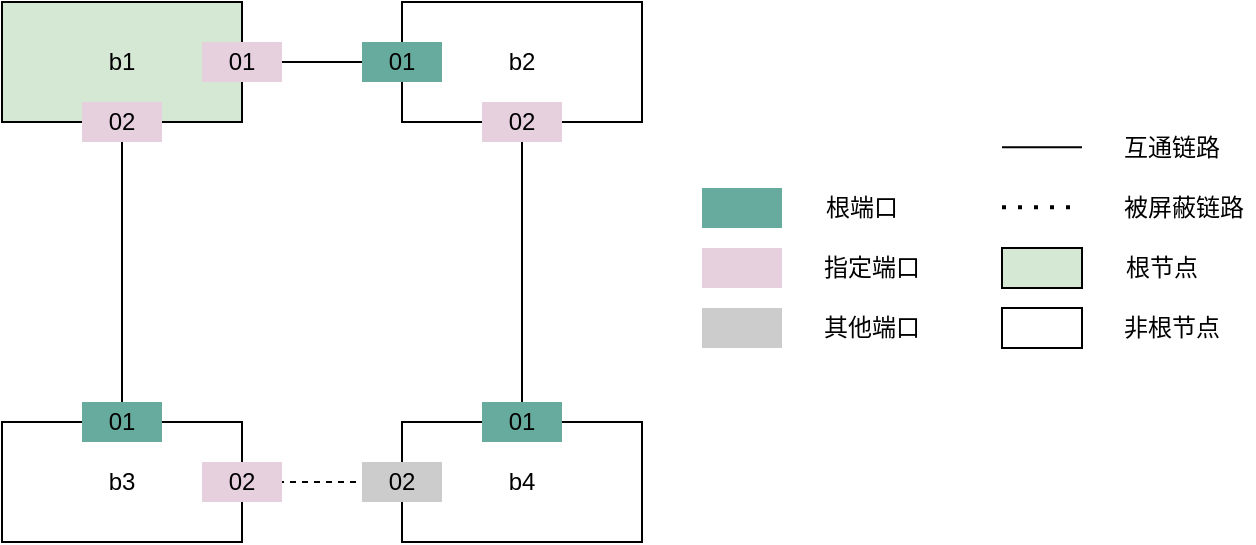 <mxfile version="14.5.1" type="device" pages="6"><diagram id="OHw_3DMlAMJoSa1vEaOi" name="four-res"><mxGraphModel dx="1009" dy="540" grid="1" gridSize="10" guides="1" tooltips="1" connect="1" arrows="1" fold="1" page="1" pageScale="1" pageWidth="1169" pageHeight="827" math="0" shadow="0"><root><mxCell id="0"/><mxCell id="1" parent="0"/><mxCell id="W7Czzk9relkv1KyYqBKg-1" value="b1" style="rounded=0;whiteSpace=wrap;html=1;fillColor=#D5E8D4;" parent="1" vertex="1"><mxGeometry x="330" y="240" width="120" height="60" as="geometry"/></mxCell><mxCell id="W7Czzk9relkv1KyYqBKg-2" value="b2" style="rounded=0;whiteSpace=wrap;html=1;" parent="1" vertex="1"><mxGeometry x="530" y="240" width="120" height="60" as="geometry"/></mxCell><mxCell id="W7Czzk9relkv1KyYqBKg-3" value="b3" style="rounded=0;whiteSpace=wrap;html=1;" parent="1" vertex="1"><mxGeometry x="330" y="450" width="120" height="60" as="geometry"/></mxCell><mxCell id="W7Czzk9relkv1KyYqBKg-4" value="b4" style="rounded=0;whiteSpace=wrap;html=1;" parent="1" vertex="1"><mxGeometry x="530" y="450" width="120" height="60" as="geometry"/></mxCell><mxCell id="W7Czzk9relkv1KyYqBKg-5" value="" style="endArrow=none;html=1;exitX=1;exitY=0.5;exitDx=0;exitDy=0;entryX=0;entryY=0.5;entryDx=0;entryDy=0;" parent="1" source="W7Czzk9relkv1KyYqBKg-1" target="W7Czzk9relkv1KyYqBKg-2" edge="1"><mxGeometry width="50" height="50" relative="1" as="geometry"><mxPoint x="670" y="360" as="sourcePoint"/><mxPoint x="720" y="310" as="targetPoint"/></mxGeometry></mxCell><mxCell id="W7Czzk9relkv1KyYqBKg-6" value="" style="endArrow=none;html=1;exitX=1;exitY=0.5;exitDx=0;exitDy=0;entryX=0;entryY=0.5;entryDx=0;entryDy=0;dashed=1;" parent="1" source="W7Czzk9relkv1KyYqBKg-3" target="W7Czzk9relkv1KyYqBKg-4" edge="1"><mxGeometry width="50" height="50" relative="1" as="geometry"><mxPoint x="460.0" y="390" as="sourcePoint"/><mxPoint x="540.0" y="390" as="targetPoint"/></mxGeometry></mxCell><mxCell id="W7Czzk9relkv1KyYqBKg-7" value="" style="endArrow=none;html=1;exitX=0.5;exitY=0;exitDx=0;exitDy=0;entryX=0.5;entryY=1;entryDx=0;entryDy=0;" parent="1" source="W7Czzk9relkv1KyYqBKg-4" target="W7Czzk9relkv1KyYqBKg-2" edge="1"><mxGeometry width="50" height="50" relative="1" as="geometry"><mxPoint x="470.0" y="290" as="sourcePoint"/><mxPoint x="550.0" y="290" as="targetPoint"/></mxGeometry></mxCell><mxCell id="W7Czzk9relkv1KyYqBKg-8" value="" style="endArrow=none;html=1;exitX=0.5;exitY=0;exitDx=0;exitDy=0;entryX=0.5;entryY=1;entryDx=0;entryDy=0;" parent="1" source="W7Czzk9relkv1KyYqBKg-3" target="W7Czzk9relkv1KyYqBKg-1" edge="1"><mxGeometry width="50" height="50" relative="1" as="geometry"><mxPoint x="600.0" y="350" as="sourcePoint"/><mxPoint x="600.0" y="310" as="targetPoint"/></mxGeometry></mxCell><mxCell id="mYZUBdIctGb5vTQaZl48-1" value="" style="text;html=1;strokeColor=none;fillColor=#E6D0DE;align=center;verticalAlign=middle;whiteSpace=wrap;rounded=0;" parent="1" vertex="1"><mxGeometry x="680" y="363" width="40" height="20" as="geometry"/></mxCell><mxCell id="mYZUBdIctGb5vTQaZl48-2" value="指定端口" style="text;html=1;strokeColor=none;fillColor=none;align=center;verticalAlign=middle;whiteSpace=wrap;rounded=0;" parent="1" vertex="1"><mxGeometry x="740" y="363" width="50" height="20" as="geometry"/></mxCell><mxCell id="mYZUBdIctGb5vTQaZl48-3" value="" style="text;html=1;strokeColor=none;fillColor=#CCCCCC;align=center;verticalAlign=middle;whiteSpace=wrap;rounded=0;" parent="1" vertex="1"><mxGeometry x="680" y="393" width="40" height="20" as="geometry"/></mxCell><mxCell id="mYZUBdIctGb5vTQaZl48-4" value="其他端口" style="text;html=1;strokeColor=none;fillColor=none;align=center;verticalAlign=middle;whiteSpace=wrap;rounded=0;" parent="1" vertex="1"><mxGeometry x="740" y="393" width="50" height="20" as="geometry"/></mxCell><mxCell id="mYZUBdIctGb5vTQaZl48-5" value="" style="rounded=0;whiteSpace=wrap;html=1;fillColor=#D5E8D4;" parent="1" vertex="1"><mxGeometry x="830" y="363" width="40" height="20" as="geometry"/></mxCell><mxCell id="mYZUBdIctGb5vTQaZl48-6" value="根节点&amp;nbsp; &amp;nbsp;" style="text;html=1;strokeColor=none;fillColor=none;align=center;verticalAlign=middle;whiteSpace=wrap;rounded=0;" parent="1" vertex="1"><mxGeometry x="890" y="363" width="50" height="20" as="geometry"/></mxCell><mxCell id="mYZUBdIctGb5vTQaZl48-7" value="" style="rounded=0;whiteSpace=wrap;html=1;" parent="1" vertex="1"><mxGeometry x="830" y="393" width="40" height="20" as="geometry"/></mxCell><mxCell id="mYZUBdIctGb5vTQaZl48-8" value="非根节点" style="text;html=1;strokeColor=none;fillColor=none;align=center;verticalAlign=middle;whiteSpace=wrap;rounded=0;" parent="1" vertex="1"><mxGeometry x="890" y="393" width="50" height="20" as="geometry"/></mxCell><mxCell id="mYZUBdIctGb5vTQaZl48-9" value="" style="text;html=1;strokeColor=none;fillColor=#67AB9F;align=center;verticalAlign=middle;whiteSpace=wrap;rounded=0;" parent="1" vertex="1"><mxGeometry x="680" y="333" width="40" height="20" as="geometry"/></mxCell><mxCell id="mYZUBdIctGb5vTQaZl48-10" value="根端口&amp;nbsp; &amp;nbsp;" style="text;html=1;strokeColor=none;fillColor=none;align=center;verticalAlign=middle;whiteSpace=wrap;rounded=0;" parent="1" vertex="1"><mxGeometry x="740" y="333" width="50" height="20" as="geometry"/></mxCell><mxCell id="mYZUBdIctGb5vTQaZl48-11" value="" style="endArrow=none;html=1;" parent="1" edge="1"><mxGeometry width="50" height="50" relative="1" as="geometry"><mxPoint x="830" y="312.66" as="sourcePoint"/><mxPoint x="870" y="312.66" as="targetPoint"/></mxGeometry></mxCell><mxCell id="mYZUBdIctGb5vTQaZl48-12" value="" style="endArrow=none;dashed=1;html=1;dashPattern=1 3;strokeWidth=2;" parent="1" edge="1"><mxGeometry width="50" height="50" relative="1" as="geometry"><mxPoint x="830" y="342.66" as="sourcePoint"/><mxPoint x="870" y="342.66" as="targetPoint"/></mxGeometry></mxCell><mxCell id="mYZUBdIctGb5vTQaZl48-13" value="被屏蔽链路" style="text;html=1;strokeColor=none;fillColor=none;align=center;verticalAlign=middle;whiteSpace=wrap;rounded=0;" parent="1" vertex="1"><mxGeometry x="886" y="333" width="70" height="20" as="geometry"/></mxCell><mxCell id="mYZUBdIctGb5vTQaZl48-14" value="互通链路" style="text;html=1;strokeColor=none;fillColor=none;align=center;verticalAlign=middle;whiteSpace=wrap;rounded=0;" parent="1" vertex="1"><mxGeometry x="890" y="303" width="50" height="20" as="geometry"/></mxCell><mxCell id="mYZUBdIctGb5vTQaZl48-15" value="01" style="text;html=1;strokeColor=none;fillColor=#E6D0DE;align=center;verticalAlign=middle;whiteSpace=wrap;rounded=0;" parent="1" vertex="1"><mxGeometry x="430" y="260" width="40" height="20" as="geometry"/></mxCell><mxCell id="mYZUBdIctGb5vTQaZl48-18" value="02" style="text;html=1;strokeColor=none;fillColor=#E6D0DE;align=center;verticalAlign=middle;whiteSpace=wrap;rounded=0;" parent="1" vertex="1"><mxGeometry x="370" y="290" width="40" height="20" as="geometry"/></mxCell><mxCell id="mYZUBdIctGb5vTQaZl48-19" value="01" style="text;html=1;strokeColor=none;fillColor=#67AB9F;align=center;verticalAlign=middle;whiteSpace=wrap;rounded=0;" parent="1" vertex="1"><mxGeometry x="510" y="260" width="40" height="20" as="geometry"/></mxCell><mxCell id="mYZUBdIctGb5vTQaZl48-20" value="01" style="text;html=1;strokeColor=none;fillColor=#67AB9F;align=center;verticalAlign=middle;whiteSpace=wrap;rounded=0;" parent="1" vertex="1"><mxGeometry x="370" y="440" width="40" height="20" as="geometry"/></mxCell><mxCell id="mYZUBdIctGb5vTQaZl48-21" value="02" style="text;html=1;strokeColor=none;fillColor=#E6D0DE;align=center;verticalAlign=middle;whiteSpace=wrap;rounded=0;" parent="1" vertex="1"><mxGeometry x="430" y="470" width="40" height="20" as="geometry"/></mxCell><mxCell id="mYZUBdIctGb5vTQaZl48-22" value="02" style="text;html=1;strokeColor=none;fillColor=#E6D0DE;align=center;verticalAlign=middle;whiteSpace=wrap;rounded=0;" parent="1" vertex="1"><mxGeometry x="570" y="290" width="40" height="20" as="geometry"/></mxCell><mxCell id="mYZUBdIctGb5vTQaZl48-23" value="02" style="text;html=1;strokeColor=none;fillColor=#CCCCCC;align=center;verticalAlign=middle;whiteSpace=wrap;rounded=0;" parent="1" vertex="1"><mxGeometry x="510" y="470" width="40" height="20" as="geometry"/></mxCell><mxCell id="mYZUBdIctGb5vTQaZl48-24" value="01" style="text;html=1;strokeColor=none;fillColor=#67AB9F;align=center;verticalAlign=middle;whiteSpace=wrap;rounded=0;" parent="1" vertex="1"><mxGeometry x="570" y="440" width="40" height="20" as="geometry"/></mxCell></root></mxGraphModel></diagram><diagram name="four" id="178OT2RgxS7hOH_cCh4f"><mxGraphModel dx="1094" dy="553" grid="1" gridSize="10" guides="1" tooltips="1" connect="1" arrows="1" fold="1" page="1" pageScale="1" pageWidth="1169" pageHeight="827" math="0" shadow="0"><root><mxCell id="faCzbeBZ-h9PPuU7arw0-0"/><mxCell id="faCzbeBZ-h9PPuU7arw0-1" parent="faCzbeBZ-h9PPuU7arw0-0"/><mxCell id="faCzbeBZ-h9PPuU7arw0-2" value="b1" style="rounded=0;whiteSpace=wrap;html=1;fillColor=#FFFFFF;" vertex="1" parent="faCzbeBZ-h9PPuU7arw0-1"><mxGeometry x="330" y="240" width="120" height="60" as="geometry"/></mxCell><mxCell id="faCzbeBZ-h9PPuU7arw0-3" value="b2" style="rounded=0;whiteSpace=wrap;html=1;" vertex="1" parent="faCzbeBZ-h9PPuU7arw0-1"><mxGeometry x="530" y="240" width="120" height="60" as="geometry"/></mxCell><mxCell id="faCzbeBZ-h9PPuU7arw0-4" value="b3" style="rounded=0;whiteSpace=wrap;html=1;" vertex="1" parent="faCzbeBZ-h9PPuU7arw0-1"><mxGeometry x="330" y="360" width="120" height="60" as="geometry"/></mxCell><mxCell id="faCzbeBZ-h9PPuU7arw0-5" value="b4" style="rounded=0;whiteSpace=wrap;html=1;" vertex="1" parent="faCzbeBZ-h9PPuU7arw0-1"><mxGeometry x="530" y="360" width="120" height="60" as="geometry"/></mxCell><mxCell id="faCzbeBZ-h9PPuU7arw0-6" value="" style="endArrow=none;html=1;exitX=1;exitY=0.5;exitDx=0;exitDy=0;entryX=0;entryY=0.5;entryDx=0;entryDy=0;" edge="1" parent="faCzbeBZ-h9PPuU7arw0-1" source="faCzbeBZ-h9PPuU7arw0-2" target="faCzbeBZ-h9PPuU7arw0-3"><mxGeometry width="50" height="50" relative="1" as="geometry"><mxPoint x="670" y="360" as="sourcePoint"/><mxPoint x="720" y="310" as="targetPoint"/></mxGeometry></mxCell><mxCell id="faCzbeBZ-h9PPuU7arw0-7" value="" style="endArrow=none;html=1;exitX=1;exitY=0.5;exitDx=0;exitDy=0;entryX=0;entryY=0.5;entryDx=0;entryDy=0;" edge="1" parent="faCzbeBZ-h9PPuU7arw0-1" source="faCzbeBZ-h9PPuU7arw0-4" target="faCzbeBZ-h9PPuU7arw0-5"><mxGeometry width="50" height="50" relative="1" as="geometry"><mxPoint x="460.0" y="300" as="sourcePoint"/><mxPoint x="540.0" y="300" as="targetPoint"/></mxGeometry></mxCell><mxCell id="faCzbeBZ-h9PPuU7arw0-8" value="" style="endArrow=none;html=1;exitX=0.5;exitY=0;exitDx=0;exitDy=0;entryX=0.5;entryY=1;entryDx=0;entryDy=0;" edge="1" parent="faCzbeBZ-h9PPuU7arw0-1" source="faCzbeBZ-h9PPuU7arw0-5" target="faCzbeBZ-h9PPuU7arw0-3"><mxGeometry width="50" height="50" relative="1" as="geometry"><mxPoint x="470.0" y="290" as="sourcePoint"/><mxPoint x="550.0" y="290" as="targetPoint"/></mxGeometry></mxCell><mxCell id="faCzbeBZ-h9PPuU7arw0-9" value="" style="endArrow=none;html=1;exitX=0.5;exitY=0;exitDx=0;exitDy=0;entryX=0.5;entryY=1;entryDx=0;entryDy=0;" edge="1" parent="faCzbeBZ-h9PPuU7arw0-1" source="faCzbeBZ-h9PPuU7arw0-4" target="faCzbeBZ-h9PPuU7arw0-2"><mxGeometry width="50" height="50" relative="1" as="geometry"><mxPoint x="600.0" y="350" as="sourcePoint"/><mxPoint x="600.0" y="310" as="targetPoint"/></mxGeometry></mxCell><mxCell id="faCzbeBZ-h9PPuU7arw0-16" value="" style="rounded=0;whiteSpace=wrap;html=1;" vertex="1" parent="faCzbeBZ-h9PPuU7arw0-1"><mxGeometry x="600" y="197" width="40" height="20" as="geometry"/></mxCell><mxCell id="faCzbeBZ-h9PPuU7arw0-17" value="节点" style="text;html=1;strokeColor=none;fillColor=none;align=center;verticalAlign=middle;whiteSpace=wrap;rounded=0;" vertex="1" parent="faCzbeBZ-h9PPuU7arw0-1"><mxGeometry x="660" y="197" width="50" height="20" as="geometry"/></mxCell><mxCell id="faCzbeBZ-h9PPuU7arw0-20" value="" style="endArrow=none;html=1;" edge="1" parent="faCzbeBZ-h9PPuU7arw0-1"><mxGeometry width="50" height="50" relative="1" as="geometry"><mxPoint x="600" y="179.66" as="sourcePoint"/><mxPoint x="640" y="179.66" as="targetPoint"/></mxGeometry></mxCell><mxCell id="faCzbeBZ-h9PPuU7arw0-23" value="链路" style="text;html=1;strokeColor=none;fillColor=none;align=center;verticalAlign=middle;whiteSpace=wrap;rounded=0;" vertex="1" parent="faCzbeBZ-h9PPuU7arw0-1"><mxGeometry x="660" y="170" width="50" height="20" as="geometry"/></mxCell></root></mxGraphModel></diagram><diagram name="six-res" id="hhIoFh-DFmuDV7PkBdXq"><mxGraphModel dx="1009" dy="540" grid="1" gridSize="10" guides="1" tooltips="1" connect="1" arrows="1" fold="1" page="1" pageScale="1" pageWidth="1169" pageHeight="827" math="0" shadow="0"><root><mxCell id="bleKV2UIABah5lmVJ4Y8-0"/><mxCell id="bleKV2UIABah5lmVJ4Y8-1" parent="bleKV2UIABah5lmVJ4Y8-0"/><mxCell id="bleKV2UIABah5lmVJ4Y8-14" value="h1" style="rounded=0;whiteSpace=wrap;html=1;" parent="bleKV2UIABah5lmVJ4Y8-1" vertex="1"><mxGeometry x="224" y="430" width="120" height="60" as="geometry"/></mxCell><mxCell id="bleKV2UIABah5lmVJ4Y8-15" value="h2" style="rounded=0;whiteSpace=wrap;html=1;" parent="bleKV2UIABah5lmVJ4Y8-1" vertex="1"><mxGeometry x="610" y="640" width="120" height="60" as="geometry"/></mxCell><mxCell id="QuWalW846y1KnbvE8kDB-0" value="b1" style="rounded=0;whiteSpace=wrap;html=1;fillColor=#D5E8D4;" parent="bleKV2UIABah5lmVJ4Y8-1" vertex="1"><mxGeometry x="224" y="520" width="120" height="60" as="geometry"/></mxCell><mxCell id="QuWalW846y1KnbvE8kDB-1" value="b2" style="rounded=0;whiteSpace=wrap;html=1;" parent="bleKV2UIABah5lmVJ4Y8-1" vertex="1"><mxGeometry x="424" y="520" width="120" height="60" as="geometry"/></mxCell><mxCell id="QuWalW846y1KnbvE8kDB-2" value="b3" style="rounded=0;whiteSpace=wrap;html=1;" parent="bleKV2UIABah5lmVJ4Y8-1" vertex="1"><mxGeometry x="224" y="640" width="120" height="60" as="geometry"/></mxCell><mxCell id="QuWalW846y1KnbvE8kDB-3" value="b4" style="rounded=0;whiteSpace=wrap;html=1;" parent="bleKV2UIABah5lmVJ4Y8-1" vertex="1"><mxGeometry x="424" y="640" width="120" height="60" as="geometry"/></mxCell><mxCell id="QuWalW846y1KnbvE8kDB-4" value="" style="endArrow=none;html=1;exitX=1;exitY=0.5;exitDx=0;exitDy=0;entryX=0;entryY=0.5;entryDx=0;entryDy=0;" parent="bleKV2UIABah5lmVJ4Y8-1" source="QuWalW846y1KnbvE8kDB-0" target="QuWalW846y1KnbvE8kDB-1" edge="1"><mxGeometry width="50" height="50" relative="1" as="geometry"><mxPoint x="564" y="640" as="sourcePoint"/><mxPoint x="614" y="590" as="targetPoint"/></mxGeometry></mxCell><mxCell id="QuWalW846y1KnbvE8kDB-5" value="" style="endArrow=none;html=1;exitX=1;exitY=0.5;exitDx=0;exitDy=0;entryX=0;entryY=0.5;entryDx=0;entryDy=0;dashed=1;" parent="bleKV2UIABah5lmVJ4Y8-1" source="QuWalW846y1KnbvE8kDB-2" target="QuWalW846y1KnbvE8kDB-3" edge="1"><mxGeometry width="50" height="50" relative="1" as="geometry"><mxPoint x="354.0" y="580" as="sourcePoint"/><mxPoint x="434.0" y="580" as="targetPoint"/></mxGeometry></mxCell><mxCell id="QuWalW846y1KnbvE8kDB-6" value="" style="endArrow=none;html=1;exitX=0.5;exitY=0;exitDx=0;exitDy=0;entryX=0.5;entryY=1;entryDx=0;entryDy=0;" parent="bleKV2UIABah5lmVJ4Y8-1" source="QuWalW846y1KnbvE8kDB-3" target="QuWalW846y1KnbvE8kDB-1" edge="1"><mxGeometry width="50" height="50" relative="1" as="geometry"><mxPoint x="364.0" y="570" as="sourcePoint"/><mxPoint x="444.0" y="570" as="targetPoint"/></mxGeometry></mxCell><mxCell id="QuWalW846y1KnbvE8kDB-7" value="" style="endArrow=none;html=1;exitX=0.5;exitY=0;exitDx=0;exitDy=0;entryX=0.5;entryY=1;entryDx=0;entryDy=0;" parent="bleKV2UIABah5lmVJ4Y8-1" source="QuWalW846y1KnbvE8kDB-2" target="QuWalW846y1KnbvE8kDB-0" edge="1"><mxGeometry width="50" height="50" relative="1" as="geometry"><mxPoint x="494.0" y="630" as="sourcePoint"/><mxPoint x="494.0" y="590" as="targetPoint"/></mxGeometry></mxCell><mxCell id="QuWalW846y1KnbvE8kDB-8" value="" style="text;html=1;strokeColor=none;fillColor=#E6D0DE;align=center;verticalAlign=middle;whiteSpace=wrap;rounded=0;" parent="bleKV2UIABah5lmVJ4Y8-1" vertex="1"><mxGeometry x="560" y="410" width="40" height="20" as="geometry"/></mxCell><mxCell id="QuWalW846y1KnbvE8kDB-9" value="指定端口" style="text;html=1;strokeColor=none;fillColor=none;align=center;verticalAlign=middle;whiteSpace=wrap;rounded=0;" parent="bleKV2UIABah5lmVJ4Y8-1" vertex="1"><mxGeometry x="620" y="410" width="50" height="20" as="geometry"/></mxCell><mxCell id="QuWalW846y1KnbvE8kDB-10" value="" style="text;html=1;strokeColor=none;fillColor=#CCCCCC;align=center;verticalAlign=middle;whiteSpace=wrap;rounded=0;" parent="bleKV2UIABah5lmVJ4Y8-1" vertex="1"><mxGeometry x="560" y="440" width="40" height="20" as="geometry"/></mxCell><mxCell id="QuWalW846y1KnbvE8kDB-11" value="其他端口" style="text;html=1;strokeColor=none;fillColor=none;align=center;verticalAlign=middle;whiteSpace=wrap;rounded=0;" parent="bleKV2UIABah5lmVJ4Y8-1" vertex="1"><mxGeometry x="620" y="440" width="50" height="20" as="geometry"/></mxCell><mxCell id="QuWalW846y1KnbvE8kDB-12" value="" style="rounded=0;whiteSpace=wrap;html=1;fillColor=#D5E8D4;" parent="bleKV2UIABah5lmVJ4Y8-1" vertex="1"><mxGeometry x="710" y="440" width="40" height="20" as="geometry"/></mxCell><mxCell id="QuWalW846y1KnbvE8kDB-13" value="根节点&amp;nbsp; &amp;nbsp;" style="text;html=1;strokeColor=none;fillColor=none;align=center;verticalAlign=middle;whiteSpace=wrap;rounded=0;" parent="bleKV2UIABah5lmVJ4Y8-1" vertex="1"><mxGeometry x="770" y="440" width="50" height="20" as="geometry"/></mxCell><mxCell id="QuWalW846y1KnbvE8kDB-14" value="" style="rounded=0;whiteSpace=wrap;html=1;" parent="bleKV2UIABah5lmVJ4Y8-1" vertex="1"><mxGeometry x="710" y="470" width="40" height="20" as="geometry"/></mxCell><mxCell id="QuWalW846y1KnbvE8kDB-15" value="非根节点" style="text;html=1;strokeColor=none;fillColor=none;align=center;verticalAlign=middle;whiteSpace=wrap;rounded=0;" parent="bleKV2UIABah5lmVJ4Y8-1" vertex="1"><mxGeometry x="770" y="470" width="50" height="20" as="geometry"/></mxCell><mxCell id="QuWalW846y1KnbvE8kDB-16" value="" style="text;html=1;strokeColor=none;fillColor=#67AB9F;align=center;verticalAlign=middle;whiteSpace=wrap;rounded=0;" parent="bleKV2UIABah5lmVJ4Y8-1" vertex="1"><mxGeometry x="560" y="380" width="40" height="20" as="geometry"/></mxCell><mxCell id="QuWalW846y1KnbvE8kDB-17" value="根端口&amp;nbsp; &amp;nbsp;" style="text;html=1;strokeColor=none;fillColor=none;align=center;verticalAlign=middle;whiteSpace=wrap;rounded=0;" parent="bleKV2UIABah5lmVJ4Y8-1" vertex="1"><mxGeometry x="620" y="380" width="50" height="20" as="geometry"/></mxCell><mxCell id="QuWalW846y1KnbvE8kDB-18" value="" style="endArrow=none;html=1;" parent="bleKV2UIABah5lmVJ4Y8-1" edge="1"><mxGeometry width="50" height="50" relative="1" as="geometry"><mxPoint x="710" y="389.66" as="sourcePoint"/><mxPoint x="750" y="389.66" as="targetPoint"/></mxGeometry></mxCell><mxCell id="QuWalW846y1KnbvE8kDB-19" value="" style="endArrow=none;dashed=1;html=1;dashPattern=1 3;strokeWidth=2;" parent="bleKV2UIABah5lmVJ4Y8-1" edge="1"><mxGeometry width="50" height="50" relative="1" as="geometry"><mxPoint x="710" y="419.66" as="sourcePoint"/><mxPoint x="750" y="419.66" as="targetPoint"/></mxGeometry></mxCell><mxCell id="QuWalW846y1KnbvE8kDB-20" value="被屏蔽链路" style="text;html=1;strokeColor=none;fillColor=none;align=center;verticalAlign=middle;whiteSpace=wrap;rounded=0;" parent="bleKV2UIABah5lmVJ4Y8-1" vertex="1"><mxGeometry x="766" y="410" width="70" height="20" as="geometry"/></mxCell><mxCell id="QuWalW846y1KnbvE8kDB-21" value="互通链路" style="text;html=1;strokeColor=none;fillColor=none;align=center;verticalAlign=middle;whiteSpace=wrap;rounded=0;" parent="bleKV2UIABah5lmVJ4Y8-1" vertex="1"><mxGeometry x="770" y="380" width="50" height="20" as="geometry"/></mxCell><mxCell id="QuWalW846y1KnbvE8kDB-22" value="01" style="text;html=1;strokeColor=none;fillColor=#E6D0DE;align=center;verticalAlign=middle;whiteSpace=wrap;rounded=0;" parent="bleKV2UIABah5lmVJ4Y8-1" vertex="1"><mxGeometry x="324" y="540" width="40" height="20" as="geometry"/></mxCell><mxCell id="QuWalW846y1KnbvE8kDB-23" value="02" style="text;html=1;strokeColor=none;fillColor=#E6D0DE;align=center;verticalAlign=middle;whiteSpace=wrap;rounded=0;" parent="bleKV2UIABah5lmVJ4Y8-1" vertex="1"><mxGeometry x="264" y="570" width="40" height="20" as="geometry"/></mxCell><mxCell id="QuWalW846y1KnbvE8kDB-24" value="01" style="text;html=1;strokeColor=none;fillColor=#67AB9F;align=center;verticalAlign=middle;whiteSpace=wrap;rounded=0;" parent="bleKV2UIABah5lmVJ4Y8-1" vertex="1"><mxGeometry x="404" y="540" width="40" height="20" as="geometry"/></mxCell><mxCell id="QuWalW846y1KnbvE8kDB-25" value="01" style="text;html=1;strokeColor=none;fillColor=#67AB9F;align=center;verticalAlign=middle;whiteSpace=wrap;rounded=0;" parent="bleKV2UIABah5lmVJ4Y8-1" vertex="1"><mxGeometry x="264" y="630" width="40" height="20" as="geometry"/></mxCell><mxCell id="QuWalW846y1KnbvE8kDB-26" value="02" style="text;html=1;strokeColor=none;fillColor=#E6D0DE;align=center;verticalAlign=middle;whiteSpace=wrap;rounded=0;" parent="bleKV2UIABah5lmVJ4Y8-1" vertex="1"><mxGeometry x="324" y="660" width="40" height="20" as="geometry"/></mxCell><mxCell id="QuWalW846y1KnbvE8kDB-27" value="02" style="text;html=1;strokeColor=none;fillColor=#E6D0DE;align=center;verticalAlign=middle;whiteSpace=wrap;rounded=0;" parent="bleKV2UIABah5lmVJ4Y8-1" vertex="1"><mxGeometry x="464" y="570" width="40" height="20" as="geometry"/></mxCell><mxCell id="QuWalW846y1KnbvE8kDB-28" value="02" style="text;html=1;strokeColor=none;fillColor=#CCCCCC;align=center;verticalAlign=middle;whiteSpace=wrap;rounded=0;" parent="bleKV2UIABah5lmVJ4Y8-1" vertex="1"><mxGeometry x="404" y="660" width="40" height="20" as="geometry"/></mxCell><mxCell id="QuWalW846y1KnbvE8kDB-29" value="01" style="text;html=1;strokeColor=none;fillColor=#67AB9F;align=center;verticalAlign=middle;whiteSpace=wrap;rounded=0;" parent="bleKV2UIABah5lmVJ4Y8-1" vertex="1"><mxGeometry x="464" y="630" width="40" height="20" as="geometry"/></mxCell><mxCell id="QuWalW846y1KnbvE8kDB-30" value="" style="endArrow=none;html=1;exitX=1;exitY=0.5;exitDx=0;exitDy=0;entryX=0;entryY=0.5;entryDx=0;entryDy=0;" parent="bleKV2UIABah5lmVJ4Y8-1" source="QuWalW846y1KnbvE8kDB-3" target="bleKV2UIABah5lmVJ4Y8-15" edge="1"><mxGeometry width="50" height="50" relative="1" as="geometry"><mxPoint x="560" y="600.0" as="sourcePoint"/><mxPoint x="600" y="600.0" as="targetPoint"/></mxGeometry></mxCell><mxCell id="QuWalW846y1KnbvE8kDB-31" value="" style="endArrow=none;html=1;exitX=0.5;exitY=1;exitDx=0;exitDy=0;" parent="bleKV2UIABah5lmVJ4Y8-1" source="bleKV2UIABah5lmVJ4Y8-14" target="QuWalW846y1KnbvE8kDB-0" edge="1"><mxGeometry width="50" height="50" relative="1" as="geometry"><mxPoint x="554" y="680" as="sourcePoint"/><mxPoint x="630" y="680" as="targetPoint"/></mxGeometry></mxCell><mxCell id="QuWalW846y1KnbvE8kDB-32" value="03" style="text;html=1;strokeColor=none;fillColor=#E6D0DE;align=center;verticalAlign=middle;whiteSpace=wrap;rounded=0;" parent="bleKV2UIABah5lmVJ4Y8-1" vertex="1"><mxGeometry x="264" y="510" width="40" height="20" as="geometry"/></mxCell><mxCell id="QuWalW846y1KnbvE8kDB-33" value="03" style="text;html=1;strokeColor=none;fillColor=#E6D0DE;align=center;verticalAlign=middle;whiteSpace=wrap;rounded=0;" parent="bleKV2UIABah5lmVJ4Y8-1" vertex="1"><mxGeometry x="520" y="660" width="40" height="20" as="geometry"/></mxCell><mxCell id="QuWalW846y1KnbvE8kDB-34" value="01" style="text;html=1;strokeColor=none;fillColor=#67AB9F;align=center;verticalAlign=middle;whiteSpace=wrap;rounded=0;" parent="bleKV2UIABah5lmVJ4Y8-1" vertex="1"><mxGeometry x="264" y="480" width="40" height="20" as="geometry"/></mxCell><mxCell id="QuWalW846y1KnbvE8kDB-35" value="01" style="text;html=1;strokeColor=none;fillColor=#67AB9F;align=center;verticalAlign=middle;whiteSpace=wrap;rounded=0;" parent="bleKV2UIABah5lmVJ4Y8-1" vertex="1"><mxGeometry x="590" y="660" width="40" height="20" as="geometry"/></mxCell></root></mxGraphModel></diagram><diagram name="six" id="GHPJqtUE_eLuaR5HoGB1"><mxGraphModel dx="1009" dy="540" grid="1" gridSize="10" guides="1" tooltips="1" connect="1" arrows="1" fold="1" page="1" pageScale="1" pageWidth="1169" pageHeight="827" math="0" shadow="0"><root><mxCell id="StOLxupolKbiBkRBxPH2-0"/><mxCell id="StOLxupolKbiBkRBxPH2-1" parent="StOLxupolKbiBkRBxPH2-0"/><mxCell id="g419cpm88isjqExkzMK3-0" value="b1" style="rounded=0;whiteSpace=wrap;html=1;fillColor=#FFFFFF;" parent="StOLxupolKbiBkRBxPH2-1" vertex="1"><mxGeometry x="330" y="240" width="120" height="60" as="geometry"/></mxCell><mxCell id="g419cpm88isjqExkzMK3-1" value="b2" style="rounded=0;whiteSpace=wrap;html=1;" parent="StOLxupolKbiBkRBxPH2-1" vertex="1"><mxGeometry x="530" y="240" width="120" height="60" as="geometry"/></mxCell><mxCell id="g419cpm88isjqExkzMK3-2" value="b3" style="rounded=0;whiteSpace=wrap;html=1;" parent="StOLxupolKbiBkRBxPH2-1" vertex="1"><mxGeometry x="330" y="360" width="120" height="60" as="geometry"/></mxCell><mxCell id="g419cpm88isjqExkzMK3-3" value="b4" style="rounded=0;whiteSpace=wrap;html=1;" parent="StOLxupolKbiBkRBxPH2-1" vertex="1"><mxGeometry x="530" y="360" width="120" height="60" as="geometry"/></mxCell><mxCell id="g419cpm88isjqExkzMK3-4" value="" style="endArrow=none;html=1;exitX=1;exitY=0.5;exitDx=0;exitDy=0;entryX=0;entryY=0.5;entryDx=0;entryDy=0;" parent="StOLxupolKbiBkRBxPH2-1" source="g419cpm88isjqExkzMK3-0" target="g419cpm88isjqExkzMK3-1" edge="1"><mxGeometry width="50" height="50" relative="1" as="geometry"><mxPoint x="670" y="360" as="sourcePoint"/><mxPoint x="720" y="310" as="targetPoint"/></mxGeometry></mxCell><mxCell id="g419cpm88isjqExkzMK3-5" value="" style="endArrow=none;html=1;exitX=1;exitY=0.5;exitDx=0;exitDy=0;entryX=0;entryY=0.5;entryDx=0;entryDy=0;" parent="StOLxupolKbiBkRBxPH2-1" source="g419cpm88isjqExkzMK3-2" target="g419cpm88isjqExkzMK3-3" edge="1"><mxGeometry width="50" height="50" relative="1" as="geometry"><mxPoint x="460.0" y="300" as="sourcePoint"/><mxPoint x="540.0" y="300" as="targetPoint"/></mxGeometry></mxCell><mxCell id="g419cpm88isjqExkzMK3-6" value="" style="endArrow=none;html=1;exitX=0.5;exitY=0;exitDx=0;exitDy=0;entryX=0.5;entryY=1;entryDx=0;entryDy=0;" parent="StOLxupolKbiBkRBxPH2-1" source="g419cpm88isjqExkzMK3-3" target="g419cpm88isjqExkzMK3-1" edge="1"><mxGeometry width="50" height="50" relative="1" as="geometry"><mxPoint x="470.0" y="290" as="sourcePoint"/><mxPoint x="550.0" y="290" as="targetPoint"/></mxGeometry></mxCell><mxCell id="g419cpm88isjqExkzMK3-7" value="" style="endArrow=none;html=1;exitX=0.5;exitY=0;exitDx=0;exitDy=0;entryX=0.5;entryY=1;entryDx=0;entryDy=0;" parent="StOLxupolKbiBkRBxPH2-1" source="g419cpm88isjqExkzMK3-2" target="g419cpm88isjqExkzMK3-0" edge="1"><mxGeometry width="50" height="50" relative="1" as="geometry"><mxPoint x="600.0" y="350" as="sourcePoint"/><mxPoint x="600.0" y="310" as="targetPoint"/></mxGeometry></mxCell><mxCell id="g419cpm88isjqExkzMK3-8" value="" style="rounded=0;whiteSpace=wrap;html=1;" parent="StOLxupolKbiBkRBxPH2-1" vertex="1"><mxGeometry x="740" y="127" width="40" height="20" as="geometry"/></mxCell><mxCell id="g419cpm88isjqExkzMK3-9" value="节点" style="text;html=1;strokeColor=none;fillColor=none;align=center;verticalAlign=middle;whiteSpace=wrap;rounded=0;" parent="StOLxupolKbiBkRBxPH2-1" vertex="1"><mxGeometry x="800" y="127" width="50" height="20" as="geometry"/></mxCell><mxCell id="g419cpm88isjqExkzMK3-10" value="" style="endArrow=none;html=1;" parent="StOLxupolKbiBkRBxPH2-1" edge="1"><mxGeometry width="50" height="50" relative="1" as="geometry"><mxPoint x="740" y="109.66" as="sourcePoint"/><mxPoint x="780" y="109.66" as="targetPoint"/></mxGeometry></mxCell><mxCell id="g419cpm88isjqExkzMK3-11" value="链路" style="text;html=1;strokeColor=none;fillColor=none;align=center;verticalAlign=middle;whiteSpace=wrap;rounded=0;" parent="StOLxupolKbiBkRBxPH2-1" vertex="1"><mxGeometry x="800" y="100" width="50" height="20" as="geometry"/></mxCell><mxCell id="g419cpm88isjqExkzMK3-12" value="h1" style="rounded=0;whiteSpace=wrap;html=1;" parent="StOLxupolKbiBkRBxPH2-1" vertex="1"><mxGeometry x="330" y="120" width="120" height="60" as="geometry"/></mxCell><mxCell id="g419cpm88isjqExkzMK3-13" value="h2" style="rounded=0;whiteSpace=wrap;html=1;" parent="StOLxupolKbiBkRBxPH2-1" vertex="1"><mxGeometry x="730" y="360" width="120" height="60" as="geometry"/></mxCell><mxCell id="g419cpm88isjqExkzMK3-14" value="" style="endArrow=none;html=1;exitX=0.5;exitY=1;exitDx=0;exitDy=0;" parent="StOLxupolKbiBkRBxPH2-1" source="g419cpm88isjqExkzMK3-12" target="g419cpm88isjqExkzMK3-0" edge="1"><mxGeometry width="50" height="50" relative="1" as="geometry"><mxPoint x="460" y="280" as="sourcePoint"/><mxPoint x="540" y="280" as="targetPoint"/></mxGeometry></mxCell><mxCell id="g419cpm88isjqExkzMK3-15" value="" style="endArrow=none;html=1;exitX=1;exitY=0.5;exitDx=0;exitDy=0;entryX=0;entryY=0.5;entryDx=0;entryDy=0;" parent="StOLxupolKbiBkRBxPH2-1" source="g419cpm88isjqExkzMK3-3" target="g419cpm88isjqExkzMK3-13" edge="1"><mxGeometry width="50" height="50" relative="1" as="geometry"><mxPoint x="470" y="290" as="sourcePoint"/><mxPoint x="550" y="290" as="targetPoint"/></mxGeometry></mxCell></root></mxGraphModel></diagram><diagram id="_ULmy_vsuaD36NF1eNzg" name="nine-res"><mxGraphModel dx="1287" dy="651" grid="1" gridSize="10" guides="1" tooltips="1" connect="1" arrows="1" fold="1" page="1" pageScale="1" pageWidth="1169" pageHeight="827" math="0" shadow="0"><root><mxCell id="qmbi9dxvT39jcFw-dpiJ-0"/><mxCell id="qmbi9dxvT39jcFw-dpiJ-1" parent="qmbi9dxvT39jcFw-dpiJ-0"/><mxCell id="qmbi9dxvT39jcFw-dpiJ-2" value="b1" style="rounded=0;whiteSpace=wrap;html=1;fillColor=#D5E8D4;" vertex="1" parent="qmbi9dxvT39jcFw-dpiJ-1"><mxGeometry x="320" y="300" width="120" height="60" as="geometry"/></mxCell><mxCell id="qmbi9dxvT39jcFw-dpiJ-3" style="edgeStyle=orthogonalEdgeStyle;rounded=0;orthogonalLoop=1;jettySize=auto;html=1;exitX=1;exitY=0.5;exitDx=0;exitDy=0;entryX=0.5;entryY=0;entryDx=0;entryDy=0;endArrow=none" edge="1" parent="qmbi9dxvT39jcFw-dpiJ-1" source="qmbi9dxvT39jcFw-dpiJ-4" target="qmbi9dxvT39jcFw-dpiJ-20"><mxGeometry relative="1" as="geometry"/></mxCell><mxCell id="qmbi9dxvT39jcFw-dpiJ-4" value="b2" style="rounded=0;whiteSpace=wrap;html=1;" vertex="1" parent="qmbi9dxvT39jcFw-dpiJ-1"><mxGeometry x="520" y="300" width="120" height="60" as="geometry"/></mxCell><mxCell id="qmbi9dxvT39jcFw-dpiJ-5" value="b3" style="rounded=0;whiteSpace=wrap;html=1;" vertex="1" parent="qmbi9dxvT39jcFw-dpiJ-1"><mxGeometry x="320" y="400" width="120" height="60" as="geometry"/></mxCell><mxCell id="qmbi9dxvT39jcFw-dpiJ-6" value="b4" style="rounded=0;whiteSpace=wrap;html=1;" vertex="1" parent="qmbi9dxvT39jcFw-dpiJ-1"><mxGeometry x="520" y="400" width="120" height="60" as="geometry"/></mxCell><mxCell id="qmbi9dxvT39jcFw-dpiJ-7" value="" style="endArrow=none;html=1;exitX=1;exitY=0.5;exitDx=0;exitDy=0;entryX=0;entryY=0.5;entryDx=0;entryDy=0;" edge="1" parent="qmbi9dxvT39jcFw-dpiJ-1" source="qmbi9dxvT39jcFw-dpiJ-2" target="qmbi9dxvT39jcFw-dpiJ-4"><mxGeometry width="50" height="50" relative="1" as="geometry"><mxPoint x="660" y="420" as="sourcePoint"/><mxPoint x="710" y="370" as="targetPoint"/></mxGeometry></mxCell><mxCell id="qmbi9dxvT39jcFw-dpiJ-8" value="" style="endArrow=none;html=1;exitX=1;exitY=0.5;exitDx=0;exitDy=0;entryX=0;entryY=0.5;entryDx=0;entryDy=0;dashed=1;" edge="1" parent="qmbi9dxvT39jcFw-dpiJ-1" source="qmbi9dxvT39jcFw-dpiJ-5" target="qmbi9dxvT39jcFw-dpiJ-6"><mxGeometry width="50" height="50" relative="1" as="geometry"><mxPoint x="450.0" y="340" as="sourcePoint"/><mxPoint x="530.0" y="340" as="targetPoint"/></mxGeometry></mxCell><mxCell id="qmbi9dxvT39jcFw-dpiJ-9" value="" style="endArrow=none;html=1;exitX=0.5;exitY=0;exitDx=0;exitDy=0;entryX=0.5;entryY=1;entryDx=0;entryDy=0;" edge="1" parent="qmbi9dxvT39jcFw-dpiJ-1" source="qmbi9dxvT39jcFw-dpiJ-6" target="qmbi9dxvT39jcFw-dpiJ-4"><mxGeometry width="50" height="50" relative="1" as="geometry"><mxPoint x="460.0" y="350" as="sourcePoint"/><mxPoint x="540.0" y="350" as="targetPoint"/></mxGeometry></mxCell><mxCell id="qmbi9dxvT39jcFw-dpiJ-10" value="" style="endArrow=none;html=1;exitX=0.5;exitY=0;exitDx=0;exitDy=0;entryX=0.5;entryY=1;entryDx=0;entryDy=0;" edge="1" parent="qmbi9dxvT39jcFw-dpiJ-1" source="qmbi9dxvT39jcFw-dpiJ-5" target="qmbi9dxvT39jcFw-dpiJ-2"><mxGeometry width="50" height="50" relative="1" as="geometry"><mxPoint x="590.0" y="410" as="sourcePoint"/><mxPoint x="590.0" y="370" as="targetPoint"/></mxGeometry></mxCell><mxCell id="qmbi9dxvT39jcFw-dpiJ-11" value="b5" style="rounded=0;whiteSpace=wrap;html=1;" vertex="1" parent="qmbi9dxvT39jcFw-dpiJ-1"><mxGeometry x="320" y="200" width="120" height="60" as="geometry"/></mxCell><mxCell id="qmbi9dxvT39jcFw-dpiJ-12" value="b6" style="rounded=0;whiteSpace=wrap;html=1;" vertex="1" parent="qmbi9dxvT39jcFw-dpiJ-1"><mxGeometry x="520" y="200" width="120" height="60" as="geometry"/></mxCell><mxCell id="qmbi9dxvT39jcFw-dpiJ-13" value="" style="endArrow=none;html=1;exitX=0.5;exitY=0;exitDx=0;exitDy=0;entryX=0.5;entryY=1;entryDx=0;entryDy=0;" edge="1" parent="qmbi9dxvT39jcFw-dpiJ-1" source="qmbi9dxvT39jcFw-dpiJ-2" target="qmbi9dxvT39jcFw-dpiJ-11"><mxGeometry width="50" height="50" relative="1" as="geometry"><mxPoint x="390.0" y="410" as="sourcePoint"/><mxPoint x="390.0" y="370" as="targetPoint"/></mxGeometry></mxCell><mxCell id="qmbi9dxvT39jcFw-dpiJ-14" value="" style="endArrow=none;html=1;exitX=0;exitY=0.5;exitDx=0;exitDy=0;entryX=1;entryY=0.5;entryDx=0;entryDy=0;" edge="1" parent="qmbi9dxvT39jcFw-dpiJ-1" source="qmbi9dxvT39jcFw-dpiJ-12" target="qmbi9dxvT39jcFw-dpiJ-11"><mxGeometry width="50" height="50" relative="1" as="geometry"><mxPoint x="390.0" y="310" as="sourcePoint"/><mxPoint x="390.0" y="270" as="targetPoint"/></mxGeometry></mxCell><mxCell id="qmbi9dxvT39jcFw-dpiJ-15" value="b7" style="rounded=0;whiteSpace=wrap;html=1;" vertex="1" parent="qmbi9dxvT39jcFw-dpiJ-1"><mxGeometry x="520" y="500" width="120" height="60" as="geometry"/></mxCell><mxCell id="qmbi9dxvT39jcFw-dpiJ-16" value="b8" style="rounded=0;whiteSpace=wrap;html=1;" vertex="1" parent="qmbi9dxvT39jcFw-dpiJ-1"><mxGeometry x="320" y="500" width="120" height="60" as="geometry"/></mxCell><mxCell id="qmbi9dxvT39jcFw-dpiJ-17" value="" style="endArrow=none;html=1;exitX=0.5;exitY=0;exitDx=0;exitDy=0;entryX=0.5;entryY=1;entryDx=0;entryDy=0;" edge="1" parent="qmbi9dxvT39jcFw-dpiJ-1" source="qmbi9dxvT39jcFw-dpiJ-15" target="qmbi9dxvT39jcFw-dpiJ-6"><mxGeometry width="50" height="50" relative="1" as="geometry"><mxPoint x="390.0" y="410" as="sourcePoint"/><mxPoint x="390.0" y="370" as="targetPoint"/></mxGeometry></mxCell><mxCell id="qmbi9dxvT39jcFw-dpiJ-18" value="" style="endArrow=none;html=1;exitX=1;exitY=0.5;exitDx=0;exitDy=0;entryX=0;entryY=0.5;entryDx=0;entryDy=0;" edge="1" parent="qmbi9dxvT39jcFw-dpiJ-1" source="qmbi9dxvT39jcFw-dpiJ-16" target="qmbi9dxvT39jcFw-dpiJ-15"><mxGeometry width="50" height="50" relative="1" as="geometry"><mxPoint x="400.0" y="420" as="sourcePoint"/><mxPoint x="400.0" y="380" as="targetPoint"/></mxGeometry></mxCell><mxCell id="qmbi9dxvT39jcFw-dpiJ-19" style="edgeStyle=orthogonalEdgeStyle;rounded=0;orthogonalLoop=1;jettySize=auto;html=1;exitX=0.5;exitY=1;exitDx=0;exitDy=0;entryX=1;entryY=0.5;entryDx=0;entryDy=0;endArrow=none;dashed=1" edge="1" parent="qmbi9dxvT39jcFw-dpiJ-1" source="qmbi9dxvT39jcFw-dpiJ-20" target="qmbi9dxvT39jcFw-dpiJ-6"><mxGeometry relative="1" as="geometry"/></mxCell><mxCell id="qmbi9dxvT39jcFw-dpiJ-20" value="b9" style="rounded=0;whiteSpace=wrap;html=1;" vertex="1" parent="qmbi9dxvT39jcFw-dpiJ-1"><mxGeometry x="680" y="350" width="120" height="60" as="geometry"/></mxCell><mxCell id="qmbi9dxvT39jcFw-dpiJ-21" value="03" style="text;html=1;strokeColor=none;fillColor=#E6D0DE;align=center;verticalAlign=middle;whiteSpace=wrap;rounded=0;" vertex="1" parent="qmbi9dxvT39jcFw-dpiJ-1"><mxGeometry x="360" y="290" width="40" height="20" as="geometry"/></mxCell><mxCell id="qmbi9dxvT39jcFw-dpiJ-22" value="01" style="text;html=1;strokeColor=none;fillColor=#E6D0DE;align=center;verticalAlign=middle;whiteSpace=wrap;rounded=0;" vertex="1" parent="qmbi9dxvT39jcFw-dpiJ-1"><mxGeometry x="410" y="320" width="40" height="20" as="geometry"/></mxCell><mxCell id="qmbi9dxvT39jcFw-dpiJ-23" value="02" style="text;html=1;strokeColor=none;fillColor=#E6D0DE;align=center;verticalAlign=middle;whiteSpace=wrap;rounded=0;" vertex="1" parent="qmbi9dxvT39jcFw-dpiJ-1"><mxGeometry x="360" y="350" width="40" height="20" as="geometry"/></mxCell><mxCell id="qmbi9dxvT39jcFw-dpiJ-24" value="01" style="text;html=1;strokeColor=none;fillColor=#67AB9F;align=center;verticalAlign=middle;whiteSpace=wrap;rounded=0;" vertex="1" parent="qmbi9dxvT39jcFw-dpiJ-1"><mxGeometry x="510" y="320" width="40" height="20" as="geometry"/></mxCell><mxCell id="qmbi9dxvT39jcFw-dpiJ-25" value="02" style="text;html=1;strokeColor=none;fillColor=#E6D0DE;align=center;verticalAlign=middle;whiteSpace=wrap;rounded=0;" vertex="1" parent="qmbi9dxvT39jcFw-dpiJ-1"><mxGeometry x="560" y="350" width="40" height="20" as="geometry"/></mxCell><mxCell id="qmbi9dxvT39jcFw-dpiJ-26" value="03" style="text;html=1;strokeColor=none;fillColor=#E6D0DE;align=center;verticalAlign=middle;whiteSpace=wrap;rounded=0;" vertex="1" parent="qmbi9dxvT39jcFw-dpiJ-1"><mxGeometry x="620" y="320" width="40" height="20" as="geometry"/></mxCell><mxCell id="qmbi9dxvT39jcFw-dpiJ-27" value="01" style="text;html=1;strokeColor=none;fillColor=#67AB9F;align=center;verticalAlign=middle;whiteSpace=wrap;rounded=0;" vertex="1" parent="qmbi9dxvT39jcFw-dpiJ-1"><mxGeometry x="560" y="390" width="40" height="20" as="geometry"/></mxCell><mxCell id="qmbi9dxvT39jcFw-dpiJ-28" value="01" style="text;html=1;strokeColor=none;fillColor=#67AB9F;align=center;verticalAlign=middle;whiteSpace=wrap;rounded=0;" vertex="1" parent="qmbi9dxvT39jcFw-dpiJ-1"><mxGeometry x="360" y="250" width="40" height="20" as="geometry"/></mxCell><mxCell id="qmbi9dxvT39jcFw-dpiJ-29" value="02" style="text;html=1;strokeColor=none;fillColor=#E6D0DE;align=center;verticalAlign=middle;whiteSpace=wrap;rounded=0;" vertex="1" parent="qmbi9dxvT39jcFw-dpiJ-1"><mxGeometry x="420" y="220" width="40" height="20" as="geometry"/></mxCell><mxCell id="qmbi9dxvT39jcFw-dpiJ-30" value="01" style="text;html=1;strokeColor=none;fillColor=#67AB9F;align=center;verticalAlign=middle;whiteSpace=wrap;rounded=0;" vertex="1" parent="qmbi9dxvT39jcFw-dpiJ-1"><mxGeometry x="500" y="220" width="40" height="20" as="geometry"/></mxCell><mxCell id="qmbi9dxvT39jcFw-dpiJ-31" value="01" style="text;html=1;strokeColor=none;fillColor=#67AB9F;align=center;verticalAlign=middle;whiteSpace=wrap;rounded=0;" vertex="1" parent="qmbi9dxvT39jcFw-dpiJ-1"><mxGeometry x="360" y="390" width="40" height="20" as="geometry"/></mxCell><mxCell id="qmbi9dxvT39jcFw-dpiJ-32" value="02" style="text;html=1;strokeColor=none;fillColor=#E6D0DE;align=center;verticalAlign=middle;whiteSpace=wrap;rounded=0;" vertex="1" parent="qmbi9dxvT39jcFw-dpiJ-1"><mxGeometry x="420" y="420" width="40" height="20" as="geometry"/></mxCell><mxCell id="qmbi9dxvT39jcFw-dpiJ-33" value="01" style="text;html=1;strokeColor=none;fillColor=#67AB9F;align=center;verticalAlign=middle;whiteSpace=wrap;rounded=0;" vertex="1" parent="qmbi9dxvT39jcFw-dpiJ-1"><mxGeometry x="420" y="520" width="40" height="20" as="geometry"/></mxCell><mxCell id="qmbi9dxvT39jcFw-dpiJ-34" value="02" style="text;html=1;strokeColor=none;fillColor=#E6D0DE;align=center;verticalAlign=middle;whiteSpace=wrap;rounded=0;" vertex="1" parent="qmbi9dxvT39jcFw-dpiJ-1"><mxGeometry x="500" y="520" width="40" height="20" as="geometry"/></mxCell><mxCell id="qmbi9dxvT39jcFw-dpiJ-35" value="01" style="text;html=1;strokeColor=none;fillColor=#67AB9F;align=center;verticalAlign=middle;whiteSpace=wrap;rounded=0;" vertex="1" parent="qmbi9dxvT39jcFw-dpiJ-1"><mxGeometry x="560" y="490" width="40" height="20" as="geometry"/></mxCell><mxCell id="qmbi9dxvT39jcFw-dpiJ-36" value="03" style="text;html=1;strokeColor=none;fillColor=#E6D0DE;align=center;verticalAlign=middle;whiteSpace=wrap;rounded=0;" vertex="1" parent="qmbi9dxvT39jcFw-dpiJ-1"><mxGeometry x="560" y="450" width="40" height="20" as="geometry"/></mxCell><mxCell id="qmbi9dxvT39jcFw-dpiJ-37" value="02" style="text;html=1;strokeColor=none;fillColor=#CCCCCC;align=center;verticalAlign=middle;whiteSpace=wrap;rounded=0;" vertex="1" parent="qmbi9dxvT39jcFw-dpiJ-1"><mxGeometry x="720" y="400" width="40" height="20" as="geometry"/></mxCell><mxCell id="qmbi9dxvT39jcFw-dpiJ-38" value="04" style="text;html=1;strokeColor=none;fillColor=#E6D0DE;align=center;verticalAlign=middle;whiteSpace=wrap;rounded=0;" vertex="1" parent="qmbi9dxvT39jcFw-dpiJ-1"><mxGeometry x="620" y="420" width="40" height="20" as="geometry"/></mxCell><mxCell id="qmbi9dxvT39jcFw-dpiJ-39" value="02" style="text;html=1;strokeColor=#CCCCCC;fillColor=#CCCCCC;align=center;verticalAlign=middle;whiteSpace=wrap;rounded=0;" vertex="1" parent="qmbi9dxvT39jcFw-dpiJ-1"><mxGeometry x="500" y="420" width="40" height="20" as="geometry"/></mxCell><mxCell id="qmbi9dxvT39jcFw-dpiJ-40" value="01" style="text;html=1;strokeColor=none;fillColor=#67AB9F;align=center;verticalAlign=middle;whiteSpace=wrap;rounded=0;" vertex="1" parent="qmbi9dxvT39jcFw-dpiJ-1"><mxGeometry x="720" y="340" width="40" height="20" as="geometry"/></mxCell><mxCell id="qmbi9dxvT39jcFw-dpiJ-41" value="" style="text;html=1;strokeColor=none;fillColor=#E6D0DE;align=center;verticalAlign=middle;whiteSpace=wrap;rounded=0;" vertex="1" parent="qmbi9dxvT39jcFw-dpiJ-1"><mxGeometry x="524" y="100" width="40" height="20" as="geometry"/></mxCell><mxCell id="qmbi9dxvT39jcFw-dpiJ-42" value="指定端口" style="text;html=1;strokeColor=none;fillColor=none;align=center;verticalAlign=middle;whiteSpace=wrap;rounded=0;" vertex="1" parent="qmbi9dxvT39jcFw-dpiJ-1"><mxGeometry x="584" y="100" width="50" height="20" as="geometry"/></mxCell><mxCell id="qmbi9dxvT39jcFw-dpiJ-43" value="" style="text;html=1;strokeColor=none;fillColor=#CCCCCC;align=center;verticalAlign=middle;whiteSpace=wrap;rounded=0;" vertex="1" parent="qmbi9dxvT39jcFw-dpiJ-1"><mxGeometry x="524" y="130" width="40" height="20" as="geometry"/></mxCell><mxCell id="qmbi9dxvT39jcFw-dpiJ-44" value="其他端口" style="text;html=1;strokeColor=none;fillColor=none;align=center;verticalAlign=middle;whiteSpace=wrap;rounded=0;" vertex="1" parent="qmbi9dxvT39jcFw-dpiJ-1"><mxGeometry x="584" y="130" width="50" height="20" as="geometry"/></mxCell><mxCell id="qmbi9dxvT39jcFw-dpiJ-45" value="" style="rounded=0;whiteSpace=wrap;html=1;fillColor=#D5E8D4;" vertex="1" parent="qmbi9dxvT39jcFw-dpiJ-1"><mxGeometry x="674" y="100" width="40" height="20" as="geometry"/></mxCell><mxCell id="4sgfw6V1CJuTnnVZiEkI-0" value="根节点&amp;nbsp; &amp;nbsp;" style="text;html=1;strokeColor=none;fillColor=none;align=center;verticalAlign=middle;whiteSpace=wrap;rounded=0;" vertex="1" parent="qmbi9dxvT39jcFw-dpiJ-1"><mxGeometry x="734" y="100" width="50" height="20" as="geometry"/></mxCell><mxCell id="4sgfw6V1CJuTnnVZiEkI-1" value="" style="rounded=0;whiteSpace=wrap;html=1;" vertex="1" parent="qmbi9dxvT39jcFw-dpiJ-1"><mxGeometry x="674" y="130" width="40" height="20" as="geometry"/></mxCell><mxCell id="4sgfw6V1CJuTnnVZiEkI-2" value="非根节点" style="text;html=1;strokeColor=none;fillColor=none;align=center;verticalAlign=middle;whiteSpace=wrap;rounded=0;" vertex="1" parent="qmbi9dxvT39jcFw-dpiJ-1"><mxGeometry x="734" y="130" width="50" height="20" as="geometry"/></mxCell><mxCell id="4sgfw6V1CJuTnnVZiEkI-5" value="" style="text;html=1;strokeColor=none;fillColor=#67AB9F;align=center;verticalAlign=middle;whiteSpace=wrap;rounded=0;" vertex="1" parent="qmbi9dxvT39jcFw-dpiJ-1"><mxGeometry x="524" y="70" width="40" height="20" as="geometry"/></mxCell><mxCell id="4sgfw6V1CJuTnnVZiEkI-6" value="根端口&amp;nbsp; &amp;nbsp;" style="text;html=1;strokeColor=none;fillColor=none;align=center;verticalAlign=middle;whiteSpace=wrap;rounded=0;" vertex="1" parent="qmbi9dxvT39jcFw-dpiJ-1"><mxGeometry x="584" y="70" width="50" height="20" as="geometry"/></mxCell><mxCell id="4sgfw6V1CJuTnnVZiEkI-7" value="" style="endArrow=none;html=1;" edge="1" parent="qmbi9dxvT39jcFw-dpiJ-1"><mxGeometry width="50" height="50" relative="1" as="geometry"><mxPoint x="674" y="49.66" as="sourcePoint"/><mxPoint x="714" y="49.66" as="targetPoint"/></mxGeometry></mxCell><mxCell id="4sgfw6V1CJuTnnVZiEkI-8" value="" style="endArrow=none;dashed=1;html=1;dashPattern=1 3;strokeWidth=2;" edge="1" parent="qmbi9dxvT39jcFw-dpiJ-1"><mxGeometry width="50" height="50" relative="1" as="geometry"><mxPoint x="674" y="79.66" as="sourcePoint"/><mxPoint x="714" y="79.66" as="targetPoint"/></mxGeometry></mxCell><mxCell id="4sgfw6V1CJuTnnVZiEkI-9" value="被屏蔽链路" style="text;html=1;strokeColor=none;fillColor=none;align=center;verticalAlign=middle;whiteSpace=wrap;rounded=0;" vertex="1" parent="qmbi9dxvT39jcFw-dpiJ-1"><mxGeometry x="730" y="70" width="70" height="20" as="geometry"/></mxCell><mxCell id="4sgfw6V1CJuTnnVZiEkI-10" value="互通链路" style="text;html=1;strokeColor=none;fillColor=none;align=center;verticalAlign=middle;whiteSpace=wrap;rounded=0;" vertex="1" parent="qmbi9dxvT39jcFw-dpiJ-1"><mxGeometry x="734" y="40" width="50" height="20" as="geometry"/></mxCell></root></mxGraphModel></diagram><diagram name="nine" id="USkcKA43WwZSlKTHA7dV"><mxGraphModel dx="1287" dy="651" grid="1" gridSize="10" guides="1" tooltips="1" connect="1" arrows="1" fold="1" page="1" pageScale="1" pageWidth="1169" pageHeight="827" math="0" shadow="0"><root><mxCell id="zaXCEXO5jhDE5iUiXLBn-0"/><mxCell id="zaXCEXO5jhDE5iUiXLBn-1" parent="zaXCEXO5jhDE5iUiXLBn-0"/><mxCell id="zaXCEXO5jhDE5iUiXLBn-2" value="b1" style="rounded=0;whiteSpace=wrap;html=1;fillColor=#FFFFFF;" vertex="1" parent="zaXCEXO5jhDE5iUiXLBn-1"><mxGeometry x="320" y="300" width="120" height="60" as="geometry"/></mxCell><mxCell id="zaXCEXO5jhDE5iUiXLBn-3" style="edgeStyle=orthogonalEdgeStyle;rounded=0;orthogonalLoop=1;jettySize=auto;html=1;exitX=1;exitY=0.5;exitDx=0;exitDy=0;entryX=0.5;entryY=0;entryDx=0;entryDy=0;endArrow=none" edge="1" parent="zaXCEXO5jhDE5iUiXLBn-1" source="zaXCEXO5jhDE5iUiXLBn-4" target="zaXCEXO5jhDE5iUiXLBn-20"><mxGeometry relative="1" as="geometry"/></mxCell><mxCell id="zaXCEXO5jhDE5iUiXLBn-4" value="b2" style="rounded=0;whiteSpace=wrap;html=1;" vertex="1" parent="zaXCEXO5jhDE5iUiXLBn-1"><mxGeometry x="520" y="300" width="120" height="60" as="geometry"/></mxCell><mxCell id="zaXCEXO5jhDE5iUiXLBn-5" value="b3" style="rounded=0;whiteSpace=wrap;html=1;" vertex="1" parent="zaXCEXO5jhDE5iUiXLBn-1"><mxGeometry x="320" y="400" width="120" height="60" as="geometry"/></mxCell><mxCell id="zaXCEXO5jhDE5iUiXLBn-6" value="b4" style="rounded=0;whiteSpace=wrap;html=1;" vertex="1" parent="zaXCEXO5jhDE5iUiXLBn-1"><mxGeometry x="520" y="400" width="120" height="60" as="geometry"/></mxCell><mxCell id="zaXCEXO5jhDE5iUiXLBn-7" value="" style="endArrow=none;html=1;exitX=1;exitY=0.5;exitDx=0;exitDy=0;entryX=0;entryY=0.5;entryDx=0;entryDy=0;" edge="1" parent="zaXCEXO5jhDE5iUiXLBn-1" source="zaXCEXO5jhDE5iUiXLBn-2" target="zaXCEXO5jhDE5iUiXLBn-4"><mxGeometry width="50" height="50" relative="1" as="geometry"><mxPoint x="660" y="420" as="sourcePoint"/><mxPoint x="710" y="370" as="targetPoint"/></mxGeometry></mxCell><mxCell id="zaXCEXO5jhDE5iUiXLBn-8" value="" style="endArrow=none;html=1;exitX=1;exitY=0.5;exitDx=0;exitDy=0;entryX=0;entryY=0.5;entryDx=0;entryDy=0;" edge="1" parent="zaXCEXO5jhDE5iUiXLBn-1" source="zaXCEXO5jhDE5iUiXLBn-5" target="zaXCEXO5jhDE5iUiXLBn-6"><mxGeometry width="50" height="50" relative="1" as="geometry"><mxPoint x="450.0" y="340" as="sourcePoint"/><mxPoint x="530.0" y="340" as="targetPoint"/></mxGeometry></mxCell><mxCell id="zaXCEXO5jhDE5iUiXLBn-9" value="" style="endArrow=none;html=1;exitX=0.5;exitY=0;exitDx=0;exitDy=0;entryX=0.5;entryY=1;entryDx=0;entryDy=0;" edge="1" parent="zaXCEXO5jhDE5iUiXLBn-1" source="zaXCEXO5jhDE5iUiXLBn-6" target="zaXCEXO5jhDE5iUiXLBn-4"><mxGeometry width="50" height="50" relative="1" as="geometry"><mxPoint x="460.0" y="350" as="sourcePoint"/><mxPoint x="540.0" y="350" as="targetPoint"/></mxGeometry></mxCell><mxCell id="zaXCEXO5jhDE5iUiXLBn-10" value="" style="endArrow=none;html=1;exitX=0.5;exitY=0;exitDx=0;exitDy=0;entryX=0.5;entryY=1;entryDx=0;entryDy=0;" edge="1" parent="zaXCEXO5jhDE5iUiXLBn-1" source="zaXCEXO5jhDE5iUiXLBn-5" target="zaXCEXO5jhDE5iUiXLBn-2"><mxGeometry width="50" height="50" relative="1" as="geometry"><mxPoint x="590.0" y="410" as="sourcePoint"/><mxPoint x="590.0" y="370" as="targetPoint"/></mxGeometry></mxCell><mxCell id="zaXCEXO5jhDE5iUiXLBn-11" value="b5" style="rounded=0;whiteSpace=wrap;html=1;" vertex="1" parent="zaXCEXO5jhDE5iUiXLBn-1"><mxGeometry x="320" y="200" width="120" height="60" as="geometry"/></mxCell><mxCell id="zaXCEXO5jhDE5iUiXLBn-12" value="b6" style="rounded=0;whiteSpace=wrap;html=1;" vertex="1" parent="zaXCEXO5jhDE5iUiXLBn-1"><mxGeometry x="520" y="200" width="120" height="60" as="geometry"/></mxCell><mxCell id="zaXCEXO5jhDE5iUiXLBn-13" value="" style="endArrow=none;html=1;exitX=0.5;exitY=0;exitDx=0;exitDy=0;entryX=0.5;entryY=1;entryDx=0;entryDy=0;" edge="1" parent="zaXCEXO5jhDE5iUiXLBn-1" source="zaXCEXO5jhDE5iUiXLBn-2" target="zaXCEXO5jhDE5iUiXLBn-11"><mxGeometry width="50" height="50" relative="1" as="geometry"><mxPoint x="390.0" y="410" as="sourcePoint"/><mxPoint x="390.0" y="370" as="targetPoint"/></mxGeometry></mxCell><mxCell id="zaXCEXO5jhDE5iUiXLBn-14" value="" style="endArrow=none;html=1;exitX=0;exitY=0.5;exitDx=0;exitDy=0;entryX=1;entryY=0.5;entryDx=0;entryDy=0;" edge="1" parent="zaXCEXO5jhDE5iUiXLBn-1" source="zaXCEXO5jhDE5iUiXLBn-12" target="zaXCEXO5jhDE5iUiXLBn-11"><mxGeometry width="50" height="50" relative="1" as="geometry"><mxPoint x="390.0" y="310" as="sourcePoint"/><mxPoint x="390.0" y="270" as="targetPoint"/></mxGeometry></mxCell><mxCell id="zaXCEXO5jhDE5iUiXLBn-15" value="b7" style="rounded=0;whiteSpace=wrap;html=1;" vertex="1" parent="zaXCEXO5jhDE5iUiXLBn-1"><mxGeometry x="520" y="500" width="120" height="60" as="geometry"/></mxCell><mxCell id="zaXCEXO5jhDE5iUiXLBn-16" value="b8" style="rounded=0;whiteSpace=wrap;html=1;" vertex="1" parent="zaXCEXO5jhDE5iUiXLBn-1"><mxGeometry x="320" y="500" width="120" height="60" as="geometry"/></mxCell><mxCell id="zaXCEXO5jhDE5iUiXLBn-17" value="" style="endArrow=none;html=1;exitX=0.5;exitY=0;exitDx=0;exitDy=0;entryX=0.5;entryY=1;entryDx=0;entryDy=0;" edge="1" parent="zaXCEXO5jhDE5iUiXLBn-1" source="zaXCEXO5jhDE5iUiXLBn-15" target="zaXCEXO5jhDE5iUiXLBn-6"><mxGeometry width="50" height="50" relative="1" as="geometry"><mxPoint x="390.0" y="410" as="sourcePoint"/><mxPoint x="390.0" y="370" as="targetPoint"/></mxGeometry></mxCell><mxCell id="zaXCEXO5jhDE5iUiXLBn-18" value="" style="endArrow=none;html=1;exitX=1;exitY=0.5;exitDx=0;exitDy=0;entryX=0;entryY=0.5;entryDx=0;entryDy=0;" edge="1" parent="zaXCEXO5jhDE5iUiXLBn-1" source="zaXCEXO5jhDE5iUiXLBn-16" target="zaXCEXO5jhDE5iUiXLBn-15"><mxGeometry width="50" height="50" relative="1" as="geometry"><mxPoint x="400.0" y="420" as="sourcePoint"/><mxPoint x="400.0" y="380" as="targetPoint"/></mxGeometry></mxCell><mxCell id="zaXCEXO5jhDE5iUiXLBn-19" style="edgeStyle=orthogonalEdgeStyle;rounded=0;orthogonalLoop=1;jettySize=auto;html=1;exitX=0.5;exitY=1;exitDx=0;exitDy=0;entryX=1;entryY=0.5;entryDx=0;entryDy=0;endArrow=none" edge="1" parent="zaXCEXO5jhDE5iUiXLBn-1" source="zaXCEXO5jhDE5iUiXLBn-20" target="zaXCEXO5jhDE5iUiXLBn-6"><mxGeometry relative="1" as="geometry"/></mxCell><mxCell id="zaXCEXO5jhDE5iUiXLBn-20" value="b9" style="rounded=0;whiteSpace=wrap;html=1;" vertex="1" parent="zaXCEXO5jhDE5iUiXLBn-1"><mxGeometry x="680" y="350" width="120" height="60" as="geometry"/></mxCell><mxCell id="6AM07K2DBVlrDWnAJpGe-0" value="" style="rounded=0;whiteSpace=wrap;html=1;" vertex="1" parent="zaXCEXO5jhDE5iUiXLBn-1"><mxGeometry x="690" y="180" width="40" height="20" as="geometry"/></mxCell><mxCell id="6AM07K2DBVlrDWnAJpGe-1" value="节点" style="text;html=1;strokeColor=none;fillColor=none;align=center;verticalAlign=middle;whiteSpace=wrap;rounded=0;" vertex="1" parent="zaXCEXO5jhDE5iUiXLBn-1"><mxGeometry x="750" y="180" width="50" height="20" as="geometry"/></mxCell><mxCell id="6AM07K2DBVlrDWnAJpGe-2" value="" style="endArrow=none;html=1;" edge="1" parent="zaXCEXO5jhDE5iUiXLBn-1"><mxGeometry width="50" height="50" relative="1" as="geometry"><mxPoint x="690" y="162.66" as="sourcePoint"/><mxPoint x="730" y="162.66" as="targetPoint"/></mxGeometry></mxCell><mxCell id="6AM07K2DBVlrDWnAJpGe-3" value="链路" style="text;html=1;strokeColor=none;fillColor=none;align=center;verticalAlign=middle;whiteSpace=wrap;rounded=0;" vertex="1" parent="zaXCEXO5jhDE5iUiXLBn-1"><mxGeometry x="750" y="153" width="50" height="20" as="geometry"/></mxCell></root></mxGraphModel></diagram></mxfile>